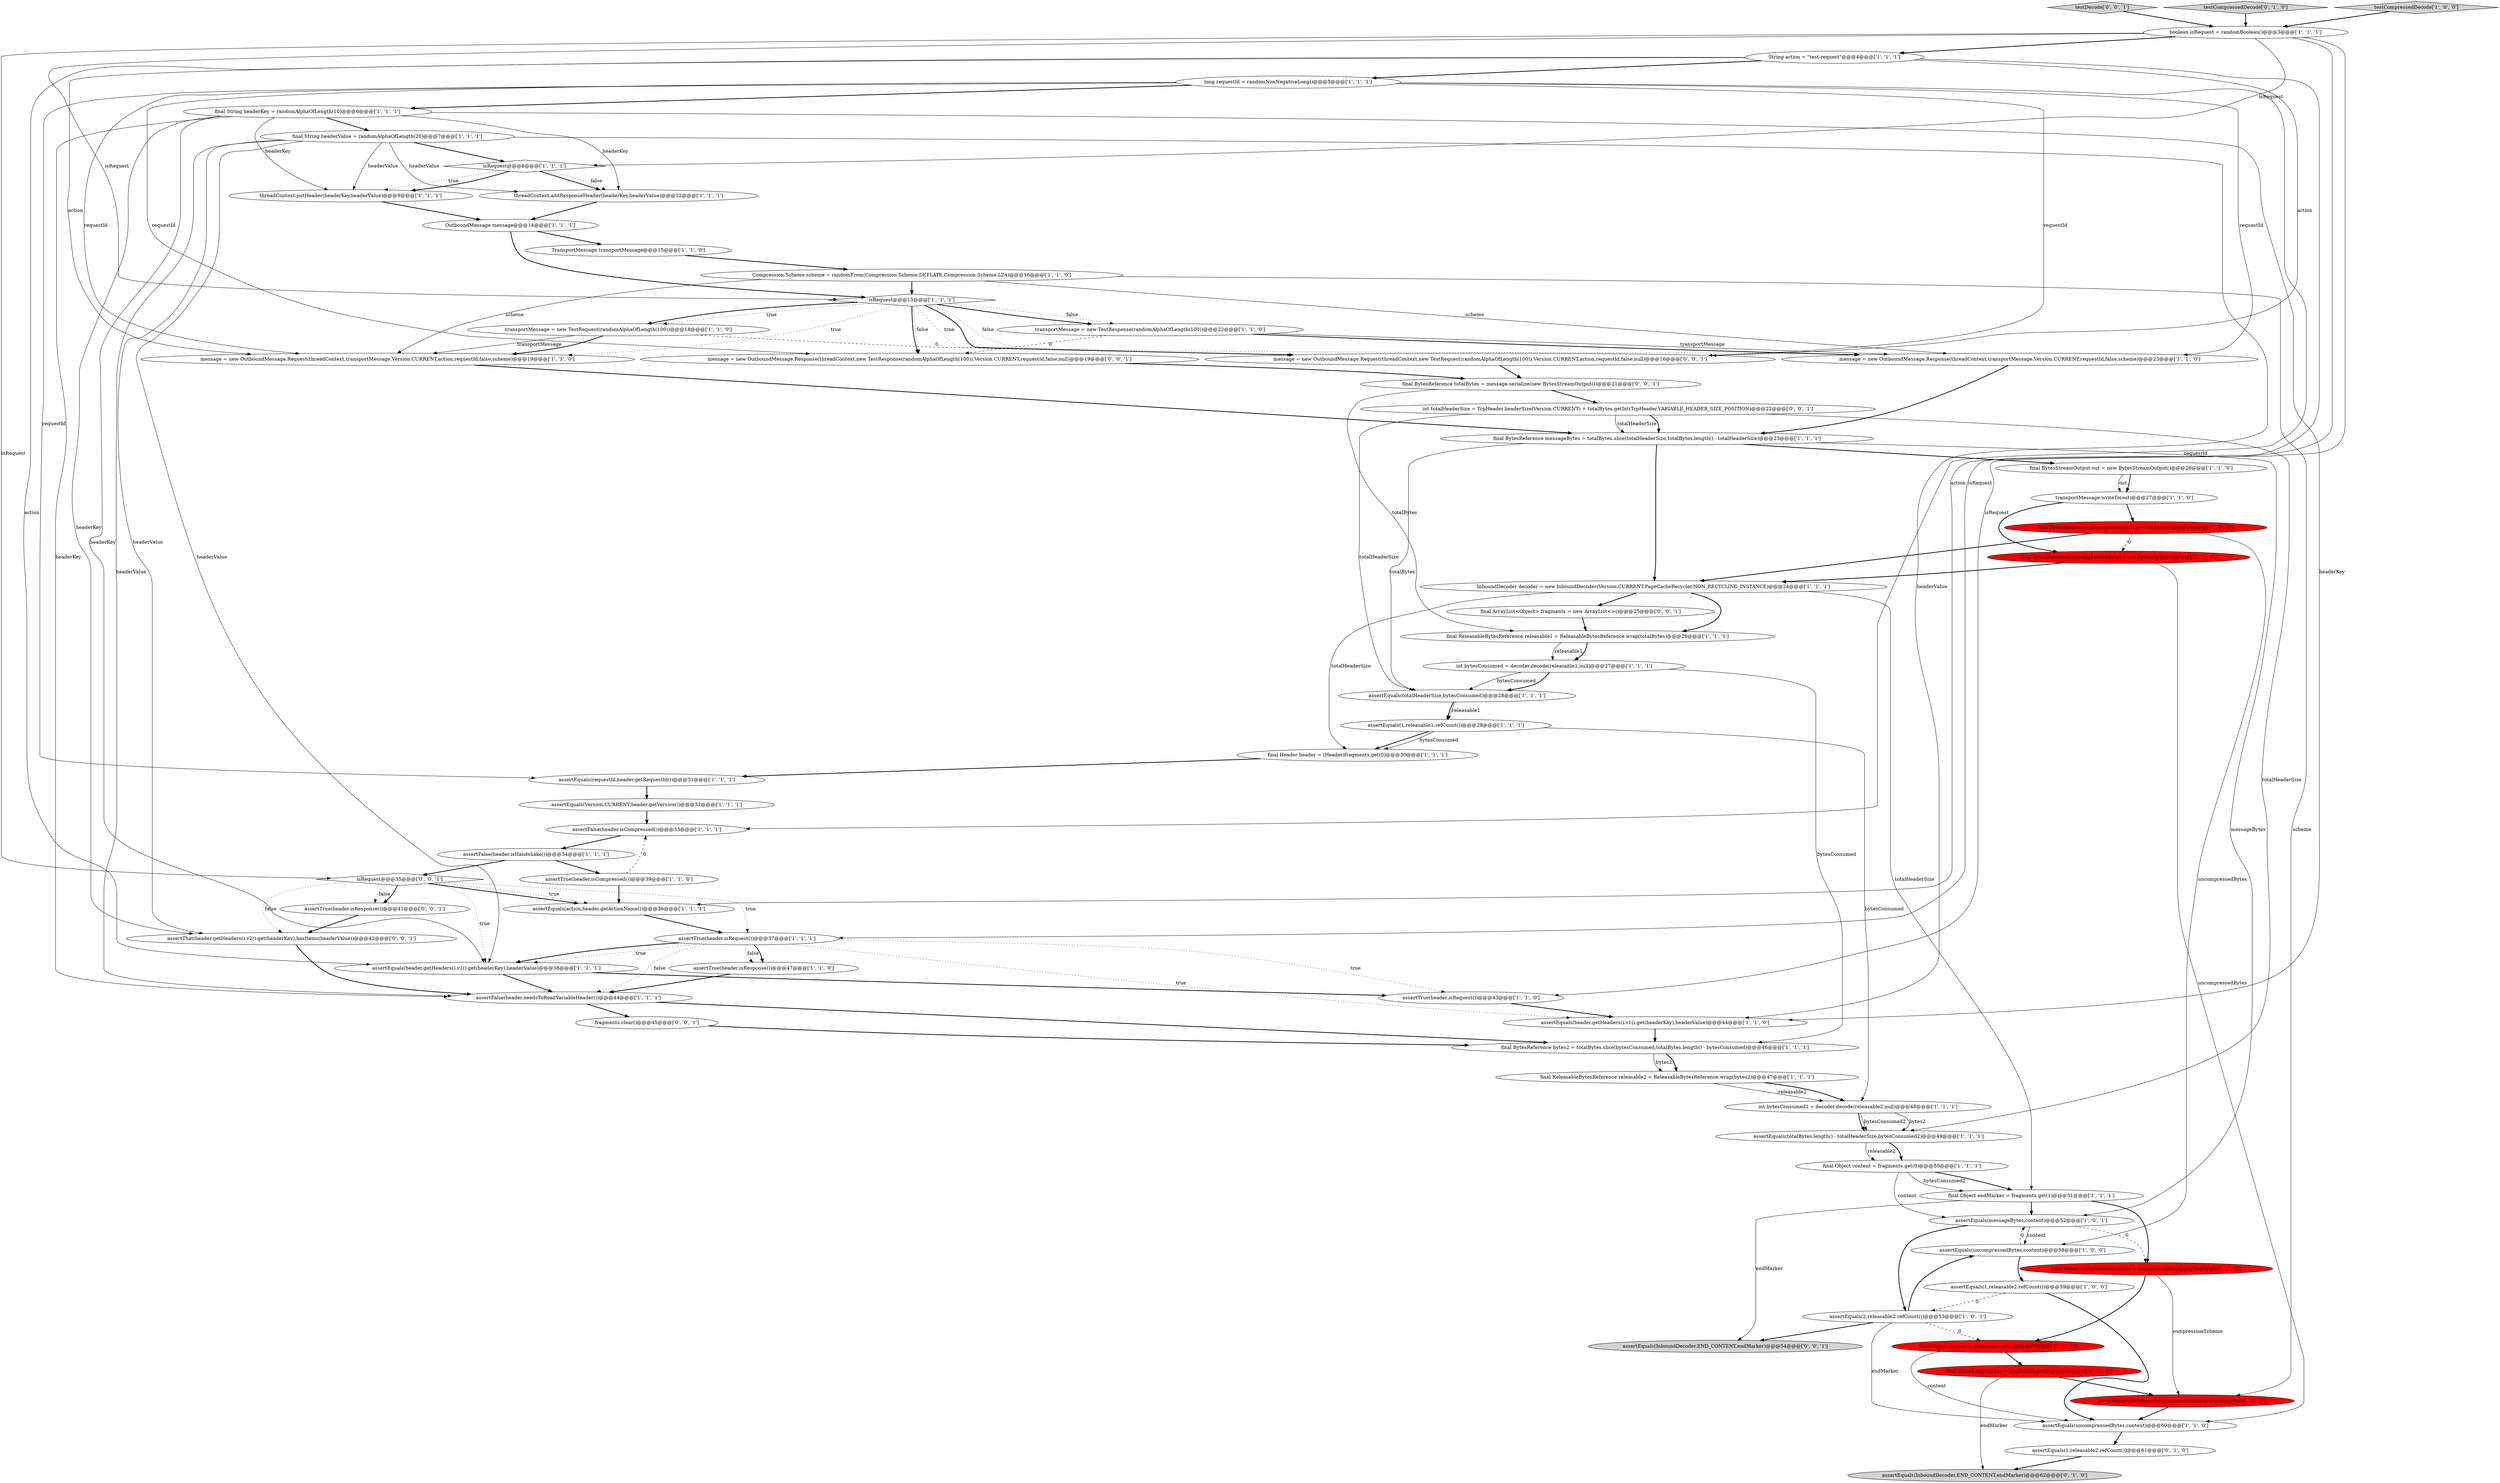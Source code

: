 digraph {
61 [style = filled, label = "assertThat(header.getHeaders().v2().get(headerKey),hasItems(headerValue))@@@42@@@['0', '0', '1']", fillcolor = white, shape = ellipse image = "AAA0AAABBB3BBB"];
11 [style = filled, label = "int bytesConsumed2 = decoder.decode(releasable2,null)@@@48@@@['1', '1', '1']", fillcolor = white, shape = ellipse image = "AAA0AAABBB1BBB"];
13 [style = filled, label = "final Header header = (Header)fragments.get(0)@@@30@@@['1', '1', '1']", fillcolor = white, shape = ellipse image = "AAA0AAABBB1BBB"];
44 [style = filled, label = "transportMessage = new TestResponse(randomAlphaOfLength(100))@@@22@@@['1', '1', '0']", fillcolor = white, shape = ellipse image = "AAA0AAABBB1BBB"];
16 [style = filled, label = "assertEquals(uncompressedBytes,content)@@@58@@@['1', '0', '0']", fillcolor = white, shape = ellipse image = "AAA0AAABBB1BBB"];
52 [style = filled, label = "assertEquals(scheme,compressionScheme)@@@59@@@['0', '1', '0']", fillcolor = red, shape = ellipse image = "AAA1AAABBB2BBB"];
32 [style = filled, label = "int bytesConsumed = decoder.decode(releasable1,null)@@@27@@@['1', '1', '1']", fillcolor = white, shape = ellipse image = "AAA0AAABBB1BBB"];
24 [style = filled, label = "threadContext.putHeader(headerKey,headerValue)@@@9@@@['1', '1', '1']", fillcolor = white, shape = ellipse image = "AAA0AAABBB1BBB"];
4 [style = filled, label = "final ReleasableBytesReference releasable2 = ReleasableBytesReference.wrap(bytes2)@@@47@@@['1', '1', '1']", fillcolor = white, shape = ellipse image = "AAA0AAABBB1BBB"];
66 [style = filled, label = "testDecode['0', '0', '1']", fillcolor = lightgray, shape = diamond image = "AAA0AAABBB3BBB"];
38 [style = filled, label = "assertEquals(header.getHeaders().v1().get(headerKey),headerValue)@@@38@@@['1', '1', '1']", fillcolor = white, shape = ellipse image = "AAA0AAABBB1BBB"];
33 [style = filled, label = "assertEquals(header.getHeaders().v1().get(headerKey),headerValue)@@@44@@@['1', '1', '0']", fillcolor = white, shape = ellipse image = "AAA0AAABBB1BBB"];
10 [style = filled, label = "assertEquals(uncompressedBytes,content)@@@60@@@['1', '1', '0']", fillcolor = white, shape = ellipse image = "AAA0AAABBB1BBB"];
23 [style = filled, label = "final BytesReference uncompressedBytes = out.bytes()@@@28@@@['1', '0', '0']", fillcolor = red, shape = ellipse image = "AAA1AAABBB1BBB"];
37 [style = filled, label = "assertEquals(messageBytes,content)@@@52@@@['1', '0', '1']", fillcolor = white, shape = ellipse image = "AAA0AAABBB1BBB"];
62 [style = filled, label = "fragments.clear()@@@45@@@['0', '0', '1']", fillcolor = white, shape = ellipse image = "AAA0AAABBB3BBB"];
40 [style = filled, label = "assertFalse(header.isCompressed())@@@33@@@['1', '1', '1']", fillcolor = white, shape = ellipse image = "AAA0AAABBB1BBB"];
68 [style = filled, label = "final BytesReference totalBytes = message.serialize(new BytesStreamOutput())@@@21@@@['0', '0', '1']", fillcolor = white, shape = ellipse image = "AAA0AAABBB3BBB"];
59 [style = filled, label = "message = new OutboundMessage.Response(threadContext,new TestResponse(randomAlphaOfLength(100)),Version.CURRENT,requestId,false,null)@@@19@@@['0', '0', '1']", fillcolor = white, shape = ellipse image = "AAA0AAABBB3BBB"];
12 [style = filled, label = "assertEquals(action,header.getActionName())@@@36@@@['1', '1', '1']", fillcolor = white, shape = ellipse image = "AAA0AAABBB1BBB"];
15 [style = filled, label = "assertFalse(header.isHandshake())@@@34@@@['1', '1', '1']", fillcolor = white, shape = ellipse image = "AAA0AAABBB1BBB"];
34 [style = filled, label = "final Object content = fragments.get(0)@@@50@@@['1', '1', '1']", fillcolor = white, shape = ellipse image = "AAA0AAABBB1BBB"];
60 [style = filled, label = "int totalHeaderSize = TcpHeader.headerSize(Version.CURRENT) + totalBytes.getInt(TcpHeader.VARIABLE_HEADER_SIZE_POSITION)@@@22@@@['0', '0', '1']", fillcolor = white, shape = ellipse image = "AAA0AAABBB3BBB"];
50 [style = filled, label = "assertEquals(1,releasable2.refCount())@@@61@@@['0', '1', '0']", fillcolor = white, shape = ellipse image = "AAA0AAABBB2BBB"];
39 [style = filled, label = "assertEquals(totalHeaderSize,bytesConsumed)@@@28@@@['1', '1', '1']", fillcolor = white, shape = ellipse image = "AAA0AAABBB1BBB"];
55 [style = filled, label = "testCompressedDecode['0', '1', '0']", fillcolor = lightgray, shape = diamond image = "AAA0AAABBB2BBB"];
35 [style = filled, label = "Compression.Scheme scheme = randomFrom(Compression.Scheme.DEFLATE,Compression.Scheme.LZ4)@@@16@@@['1', '1', '0']", fillcolor = white, shape = ellipse image = "AAA0AAABBB1BBB"];
56 [style = filled, label = "final Object content = fragments.get(1)@@@57@@@['0', '1', '0']", fillcolor = red, shape = ellipse image = "AAA1AAABBB2BBB"];
43 [style = filled, label = "assertEquals(1,releasable1.refCount())@@@29@@@['1', '1', '1']", fillcolor = white, shape = ellipse image = "AAA0AAABBB1BBB"];
45 [style = filled, label = "assertEquals(2,releasable2.refCount())@@@53@@@['1', '0', '1']", fillcolor = white, shape = ellipse image = "AAA0AAABBB1BBB"];
26 [style = filled, label = "message = new OutboundMessage.Request(threadContext,transportMessage,Version.CURRENT,action,requestId,false,scheme)@@@19@@@['1', '1', '0']", fillcolor = white, shape = ellipse image = "AAA0AAABBB1BBB"];
28 [style = filled, label = "transportMessage.writeTo(out)@@@27@@@['1', '1', '0']", fillcolor = white, shape = ellipse image = "AAA0AAABBB1BBB"];
27 [style = filled, label = "assertTrue(header.isCompressed())@@@39@@@['1', '1', '0']", fillcolor = white, shape = ellipse image = "AAA0AAABBB1BBB"];
18 [style = filled, label = "OutboundMessage message@@@14@@@['1', '1', '1']", fillcolor = white, shape = ellipse image = "AAA0AAABBB1BBB"];
48 [style = filled, label = "long requestId = randomNonNegativeLong()@@@5@@@['1', '1', '1']", fillcolor = white, shape = ellipse image = "AAA0AAABBB1BBB"];
49 [style = filled, label = "testCompressedDecode['1', '0', '0']", fillcolor = lightgray, shape = diamond image = "AAA0AAABBB1BBB"];
14 [style = filled, label = "final BytesReference messageBytes = totalBytes.slice(totalHeaderSize,totalBytes.length() - totalHeaderSize)@@@23@@@['1', '1', '1']", fillcolor = white, shape = ellipse image = "AAA0AAABBB1BBB"];
54 [style = filled, label = "final Object compressionScheme = fragments.get(0)@@@56@@@['0', '1', '0']", fillcolor = red, shape = ellipse image = "AAA1AAABBB2BBB"];
57 [style = filled, label = "final Object endMarker = fragments.get(2)@@@58@@@['0', '1', '0']", fillcolor = red, shape = ellipse image = "AAA1AAABBB2BBB"];
58 [style = filled, label = "assertTrue(header.isResponse())@@@41@@@['0', '0', '1']", fillcolor = white, shape = ellipse image = "AAA0AAABBB3BBB"];
64 [style = filled, label = "isRequest@@@35@@@['0', '0', '1']", fillcolor = white, shape = diamond image = "AAA0AAABBB3BBB"];
65 [style = filled, label = "assertEquals(InboundDecoder.END_CONTENT,endMarker)@@@54@@@['0', '0', '1']", fillcolor = lightgray, shape = ellipse image = "AAA0AAABBB3BBB"];
36 [style = filled, label = "TransportMessage transportMessage@@@15@@@['1', '1', '0']", fillcolor = white, shape = ellipse image = "AAA0AAABBB1BBB"];
25 [style = filled, label = "final BytesStreamOutput out = new BytesStreamOutput()@@@26@@@['1', '1', '0']", fillcolor = white, shape = ellipse image = "AAA0AAABBB1BBB"];
9 [style = filled, label = "boolean isRequest = randomBoolean()@@@3@@@['1', '1', '1']", fillcolor = white, shape = ellipse image = "AAA0AAABBB1BBB"];
51 [style = filled, label = "final BytesReference uncompressedBytes = out.bytes()@@@28@@@['0', '1', '0']", fillcolor = red, shape = ellipse image = "AAA1AAABBB2BBB"];
0 [style = filled, label = "isRequest@@@15@@@['1', '1', '1']", fillcolor = white, shape = diamond image = "AAA0AAABBB1BBB"];
6 [style = filled, label = "final ReleasableBytesReference releasable1 = ReleasableBytesReference.wrap(totalBytes)@@@26@@@['1', '1', '1']", fillcolor = white, shape = ellipse image = "AAA0AAABBB1BBB"];
22 [style = filled, label = "transportMessage = new TestRequest(randomAlphaOfLength(100))@@@18@@@['1', '1', '0']", fillcolor = white, shape = ellipse image = "AAA0AAABBB1BBB"];
67 [style = filled, label = "message = new OutboundMessage.Request(threadContext,new TestRequest(randomAlphaOfLength(100)),Version.CURRENT,action,requestId,false,null)@@@16@@@['0', '0', '1']", fillcolor = white, shape = ellipse image = "AAA0AAABBB3BBB"];
19 [style = filled, label = "message = new OutboundMessage.Response(threadContext,transportMessage,Version.CURRENT,requestId,false,scheme)@@@23@@@['1', '1', '0']", fillcolor = white, shape = ellipse image = "AAA0AAABBB1BBB"];
17 [style = filled, label = "assertEquals(Version.CURRENT,header.getVersion())@@@32@@@['1', '1', '1']", fillcolor = white, shape = ellipse image = "AAA0AAABBB1BBB"];
20 [style = filled, label = "final BytesReference bytes2 = totalBytes.slice(bytesConsumed,totalBytes.length() - bytesConsumed)@@@46@@@['1', '1', '1']", fillcolor = white, shape = ellipse image = "AAA0AAABBB1BBB"];
5 [style = filled, label = "assertEquals(1,releasable2.refCount())@@@59@@@['1', '0', '0']", fillcolor = white, shape = ellipse image = "AAA0AAABBB1BBB"];
42 [style = filled, label = "assertFalse(header.needsToReadVariableHeader())@@@44@@@['1', '1', '1']", fillcolor = white, shape = ellipse image = "AAA0AAABBB1BBB"];
53 [style = filled, label = "assertEquals(InboundDecoder.END_CONTENT,endMarker)@@@62@@@['0', '1', '0']", fillcolor = lightgray, shape = ellipse image = "AAA0AAABBB2BBB"];
31 [style = filled, label = "final String headerValue = randomAlphaOfLength(20)@@@7@@@['1', '1', '1']", fillcolor = white, shape = ellipse image = "AAA0AAABBB1BBB"];
47 [style = filled, label = "final Object endMarker = fragments.get(1)@@@51@@@['1', '1', '1']", fillcolor = white, shape = ellipse image = "AAA0AAABBB1BBB"];
2 [style = filled, label = "assertEquals(requestId,header.getRequestId())@@@31@@@['1', '1', '1']", fillcolor = white, shape = ellipse image = "AAA0AAABBB1BBB"];
29 [style = filled, label = "assertEquals(totalBytes.length() - totalHeaderSize,bytesConsumed2)@@@49@@@['1', '1', '1']", fillcolor = white, shape = ellipse image = "AAA0AAABBB1BBB"];
8 [style = filled, label = "String action = \"test-request\"@@@4@@@['1', '1', '1']", fillcolor = white, shape = ellipse image = "AAA0AAABBB1BBB"];
46 [style = filled, label = "assertTrue(header.isRequest())@@@43@@@['1', '1', '0']", fillcolor = white, shape = ellipse image = "AAA0AAABBB1BBB"];
3 [style = filled, label = "InboundDecoder decoder = new InboundDecoder(Version.CURRENT,PageCacheRecycler.NON_RECYCLING_INSTANCE)@@@24@@@['1', '1', '1']", fillcolor = white, shape = ellipse image = "AAA0AAABBB1BBB"];
63 [style = filled, label = "final ArrayList<Object> fragments = new ArrayList<>()@@@25@@@['0', '0', '1']", fillcolor = white, shape = ellipse image = "AAA0AAABBB3BBB"];
30 [style = filled, label = "final String headerKey = randomAlphaOfLength(10)@@@6@@@['1', '1', '1']", fillcolor = white, shape = ellipse image = "AAA0AAABBB1BBB"];
21 [style = filled, label = "assertTrue(header.isRequest())@@@37@@@['1', '1', '1']", fillcolor = white, shape = ellipse image = "AAA0AAABBB1BBB"];
1 [style = filled, label = "assertTrue(header.isResponse())@@@47@@@['1', '1', '0']", fillcolor = white, shape = ellipse image = "AAA0AAABBB1BBB"];
41 [style = filled, label = "isRequest@@@8@@@['1', '1', '1']", fillcolor = white, shape = diamond image = "AAA0AAABBB1BBB"];
7 [style = filled, label = "threadContext.addResponseHeader(headerKey,headerValue)@@@12@@@['1', '1', '1']", fillcolor = white, shape = ellipse image = "AAA0AAABBB1BBB"];
45->10 [style = solid, label="endMarker"];
14->3 [style = bold, label=""];
54->56 [style = bold, label=""];
45->56 [style = dashed, label="0"];
14->25 [style = bold, label=""];
45->65 [style = bold, label=""];
22->26 [style = solid, label="transportMessage"];
23->51 [style = dashed, label="0"];
30->61 [style = solid, label="headerKey"];
44->19 [style = bold, label=""];
40->15 [style = bold, label=""];
11->29 [style = bold, label=""];
47->37 [style = bold, label=""];
21->1 [style = dotted, label="false"];
29->34 [style = bold, label=""];
6->32 [style = solid, label="releasable1"];
38->42 [style = bold, label=""];
21->38 [style = dotted, label="true"];
21->38 [style = bold, label=""];
11->29 [style = solid, label="bytesConsumed2"];
48->67 [style = solid, label="requestId"];
21->42 [style = dotted, label="false"];
3->47 [style = solid, label="totalHeaderSize"];
21->1 [style = bold, label=""];
32->39 [style = solid, label="bytesConsumed"];
64->21 [style = dotted, label="true"];
67->68 [style = bold, label=""];
51->10 [style = solid, label="uncompressedBytes"];
44->59 [style = dashed, label="0"];
18->0 [style = bold, label=""];
0->67 [style = dotted, label="true"];
6->32 [style = bold, label=""];
10->50 [style = bold, label=""];
5->10 [style = bold, label=""];
0->59 [style = dotted, label="false"];
56->10 [style = solid, label="content"];
25->28 [style = bold, label=""];
48->19 [style = solid, label="requestId"];
16->37 [style = dashed, label="0"];
27->12 [style = bold, label=""];
64->12 [style = bold, label=""];
0->44 [style = dotted, label="false"];
12->21 [style = bold, label=""];
60->14 [style = solid, label="totalHeaderSize"];
31->42 [style = solid, label="headerValue"];
34->47 [style = bold, label=""];
26->14 [style = bold, label=""];
64->58 [style = dotted, label="false"];
30->33 [style = solid, label="headerKey"];
3->13 [style = solid, label="totalHeaderSize"];
1->42 [style = bold, label=""];
41->24 [style = dotted, label="true"];
23->3 [style = bold, label=""];
3->63 [style = bold, label=""];
56->57 [style = bold, label=""];
4->11 [style = solid, label="releasable2"];
9->8 [style = bold, label=""];
24->18 [style = bold, label=""];
62->20 [style = bold, label=""];
43->13 [style = bold, label=""];
59->68 [style = bold, label=""];
31->24 [style = solid, label="headerValue"];
21->33 [style = dotted, label="true"];
35->0 [style = bold, label=""];
22->67 [style = dashed, label="0"];
47->54 [style = bold, label=""];
8->26 [style = solid, label="action"];
14->39 [style = solid, label="totalBytes"];
64->61 [style = dotted, label="false"];
5->45 [style = dashed, label="0"];
43->13 [style = solid, label="bytesConsumed"];
0->19 [style = dotted, label="false"];
46->33 [style = bold, label=""];
32->20 [style = solid, label="bytesConsumed"];
31->41 [style = bold, label=""];
11->29 [style = solid, label="bytes2"];
38->46 [style = bold, label=""];
30->24 [style = solid, label="headerKey"];
37->45 [style = bold, label=""];
0->44 [style = bold, label=""];
15->64 [style = bold, label=""];
36->35 [style = bold, label=""];
0->26 [style = dotted, label="true"];
48->2 [style = solid, label="requestId"];
60->29 [style = solid, label="totalHeaderSize"];
27->40 [style = dashed, label="0"];
55->9 [style = bold, label=""];
2->17 [style = bold, label=""];
22->26 [style = bold, label=""];
58->61 [style = bold, label=""];
23->16 [style = solid, label="uncompressedBytes"];
30->38 [style = solid, label="headerKey"];
9->41 [style = solid, label="isRequest"];
47->65 [style = solid, label="endMarker"];
21->46 [style = dotted, label="true"];
8->38 [style = solid, label="action"];
25->28 [style = solid, label="out"];
17->40 [style = bold, label=""];
34->37 [style = solid, label="content"];
3->6 [style = bold, label=""];
45->16 [style = bold, label=""];
20->4 [style = solid, label="bytes2"];
63->6 [style = bold, label=""];
31->33 [style = solid, label="headerValue"];
34->47 [style = solid, label="bytesConsumed2"];
31->7 [style = solid, label="headerValue"];
31->38 [style = solid, label="headerValue"];
60->14 [style = bold, label=""];
19->14 [style = bold, label=""];
66->9 [style = bold, label=""];
48->40 [style = solid, label="requestId"];
30->31 [style = bold, label=""];
28->23 [style = bold, label=""];
61->42 [style = bold, label=""];
7->18 [style = bold, label=""];
16->5 [style = bold, label=""];
48->26 [style = solid, label="requestId"];
32->39 [style = bold, label=""];
30->42 [style = solid, label="headerKey"];
42->62 [style = bold, label=""];
48->30 [style = bold, label=""];
64->58 [style = bold, label=""];
68->6 [style = solid, label="totalBytes"];
0->59 [style = bold, label=""];
13->2 [style = bold, label=""];
9->21 [style = solid, label="isRequest"];
35->26 [style = solid, label="scheme"];
68->60 [style = bold, label=""];
29->34 [style = solid, label="releasable2"];
41->7 [style = bold, label=""];
33->20 [style = bold, label=""];
41->24 [style = bold, label=""];
48->59 [style = solid, label="requestId"];
42->20 [style = bold, label=""];
39->43 [style = bold, label=""];
43->11 [style = solid, label="bytesConsumed"];
39->43 [style = solid, label="releasable1"];
31->61 [style = solid, label="headerValue"];
37->54 [style = dashed, label="0"];
8->67 [style = solid, label="action"];
18->36 [style = bold, label=""];
52->10 [style = bold, label=""];
44->19 [style = solid, label="transportMessage"];
64->12 [style = dotted, label="true"];
9->64 [style = solid, label="isRequest"];
28->51 [style = bold, label=""];
0->67 [style = bold, label=""];
37->16 [style = solid, label="content"];
35->19 [style = solid, label="scheme"];
9->46 [style = solid, label="isRequest"];
41->7 [style = dotted, label="false"];
20->4 [style = bold, label=""];
0->22 [style = dotted, label="true"];
57->52 [style = bold, label=""];
14->37 [style = solid, label="messageBytes"];
8->48 [style = bold, label=""];
51->3 [style = bold, label=""];
60->39 [style = solid, label="totalHeaderSize"];
0->22 [style = bold, label=""];
54->52 [style = solid, label="compressionScheme"];
64->38 [style = dotted, label="true"];
57->53 [style = solid, label="endMarker"];
30->7 [style = solid, label="headerKey"];
8->12 [style = solid, label="action"];
4->11 [style = bold, label=""];
15->27 [style = bold, label=""];
49->9 [style = bold, label=""];
50->53 [style = bold, label=""];
35->52 [style = solid, label="scheme"];
9->0 [style = solid, label="isRequest"];
}
